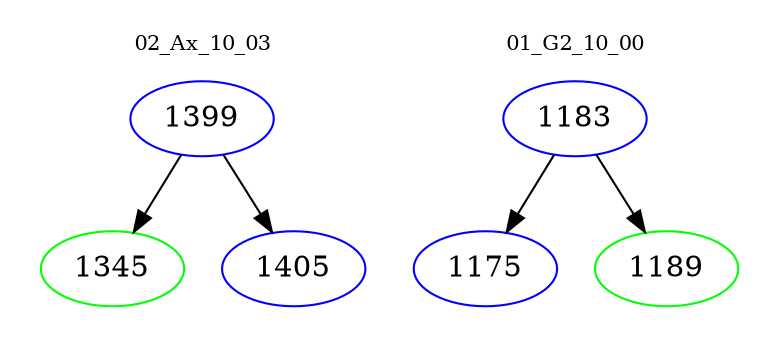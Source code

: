 digraph{
subgraph cluster_0 {
color = white
label = "02_Ax_10_03";
fontsize=10;
T0_1399 [label="1399", color="blue"]
T0_1399 -> T0_1345 [color="black"]
T0_1345 [label="1345", color="green"]
T0_1399 -> T0_1405 [color="black"]
T0_1405 [label="1405", color="blue"]
}
subgraph cluster_1 {
color = white
label = "01_G2_10_00";
fontsize=10;
T1_1183 [label="1183", color="blue"]
T1_1183 -> T1_1175 [color="black"]
T1_1175 [label="1175", color="blue"]
T1_1183 -> T1_1189 [color="black"]
T1_1189 [label="1189", color="green"]
}
}
